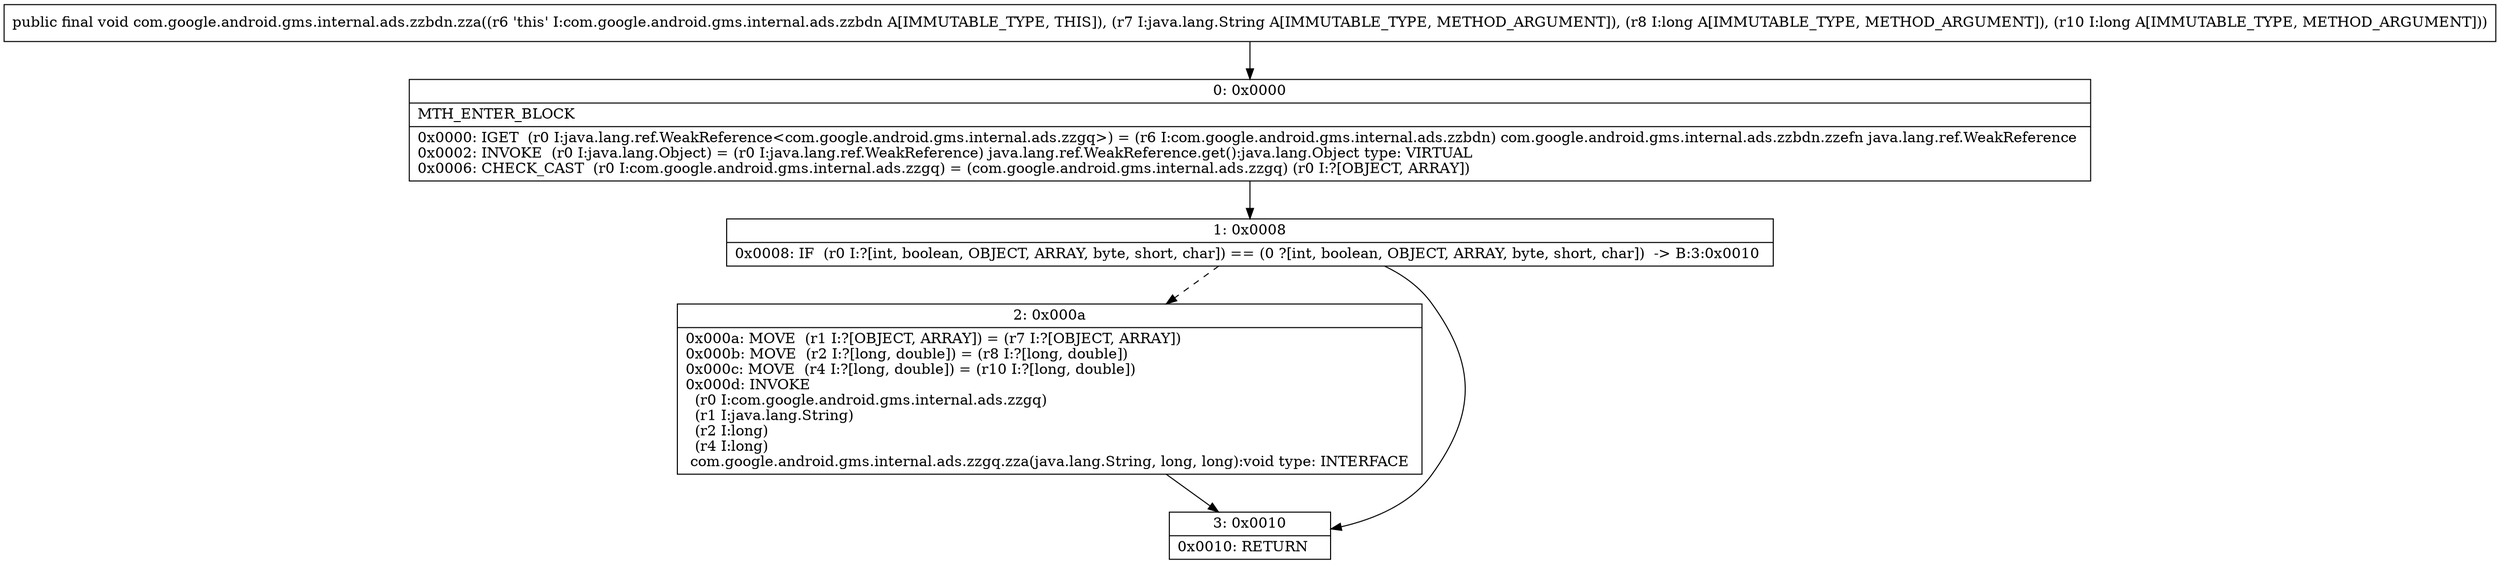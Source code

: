 digraph "CFG forcom.google.android.gms.internal.ads.zzbdn.zza(Ljava\/lang\/String;JJ)V" {
Node_0 [shape=record,label="{0\:\ 0x0000|MTH_ENTER_BLOCK\l|0x0000: IGET  (r0 I:java.lang.ref.WeakReference\<com.google.android.gms.internal.ads.zzgq\>) = (r6 I:com.google.android.gms.internal.ads.zzbdn) com.google.android.gms.internal.ads.zzbdn.zzefn java.lang.ref.WeakReference \l0x0002: INVOKE  (r0 I:java.lang.Object) = (r0 I:java.lang.ref.WeakReference) java.lang.ref.WeakReference.get():java.lang.Object type: VIRTUAL \l0x0006: CHECK_CAST  (r0 I:com.google.android.gms.internal.ads.zzgq) = (com.google.android.gms.internal.ads.zzgq) (r0 I:?[OBJECT, ARRAY]) \l}"];
Node_1 [shape=record,label="{1\:\ 0x0008|0x0008: IF  (r0 I:?[int, boolean, OBJECT, ARRAY, byte, short, char]) == (0 ?[int, boolean, OBJECT, ARRAY, byte, short, char])  \-\> B:3:0x0010 \l}"];
Node_2 [shape=record,label="{2\:\ 0x000a|0x000a: MOVE  (r1 I:?[OBJECT, ARRAY]) = (r7 I:?[OBJECT, ARRAY]) \l0x000b: MOVE  (r2 I:?[long, double]) = (r8 I:?[long, double]) \l0x000c: MOVE  (r4 I:?[long, double]) = (r10 I:?[long, double]) \l0x000d: INVOKE  \l  (r0 I:com.google.android.gms.internal.ads.zzgq)\l  (r1 I:java.lang.String)\l  (r2 I:long)\l  (r4 I:long)\l com.google.android.gms.internal.ads.zzgq.zza(java.lang.String, long, long):void type: INTERFACE \l}"];
Node_3 [shape=record,label="{3\:\ 0x0010|0x0010: RETURN   \l}"];
MethodNode[shape=record,label="{public final void com.google.android.gms.internal.ads.zzbdn.zza((r6 'this' I:com.google.android.gms.internal.ads.zzbdn A[IMMUTABLE_TYPE, THIS]), (r7 I:java.lang.String A[IMMUTABLE_TYPE, METHOD_ARGUMENT]), (r8 I:long A[IMMUTABLE_TYPE, METHOD_ARGUMENT]), (r10 I:long A[IMMUTABLE_TYPE, METHOD_ARGUMENT])) }"];
MethodNode -> Node_0;
Node_0 -> Node_1;
Node_1 -> Node_2[style=dashed];
Node_1 -> Node_3;
Node_2 -> Node_3;
}

